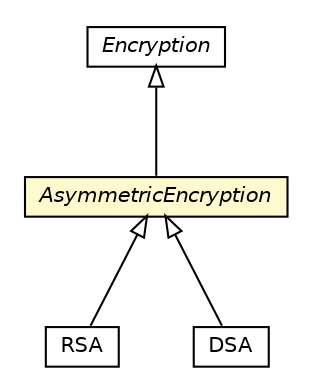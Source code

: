 #!/usr/local/bin/dot
#
# Class diagram 
# Generated by UMLGraph version R5_6-24-gf6e263 (http://www.umlgraph.org/)
#

digraph G {
	edge [fontname="Helvetica",fontsize=10,labelfontname="Helvetica",labelfontsize=10];
	node [fontname="Helvetica",fontsize=10,shape=plaintext];
	nodesep=0.25;
	ranksep=0.5;
	// org.universAAL.ontology.cryptographic.Encryption
	c67137 [label=<<table title="org.universAAL.ontology.cryptographic.Encryption" border="0" cellborder="1" cellspacing="0" cellpadding="2" port="p" href="./Encryption.html">
		<tr><td><table border="0" cellspacing="0" cellpadding="1">
<tr><td align="center" balign="center"><font face="Helvetica-Oblique"> Encryption </font></td></tr>
		</table></td></tr>
		</table>>, URL="./Encryption.html", fontname="Helvetica", fontcolor="black", fontsize=10.0];
	// org.universAAL.ontology.cryptographic.AsymmetricEncryption
	c67138 [label=<<table title="org.universAAL.ontology.cryptographic.AsymmetricEncryption" border="0" cellborder="1" cellspacing="0" cellpadding="2" port="p" bgcolor="lemonChiffon" href="./AsymmetricEncryption.html">
		<tr><td><table border="0" cellspacing="0" cellpadding="1">
<tr><td align="center" balign="center"><font face="Helvetica-Oblique"> AsymmetricEncryption </font></td></tr>
		</table></td></tr>
		</table>>, URL="./AsymmetricEncryption.html", fontname="Helvetica", fontcolor="black", fontsize=10.0];
	// org.universAAL.ontology.cryptographic.asymmetric.RSA
	c67142 [label=<<table title="org.universAAL.ontology.cryptographic.asymmetric.RSA" border="0" cellborder="1" cellspacing="0" cellpadding="2" port="p" href="./asymmetric/RSA.html">
		<tr><td><table border="0" cellspacing="0" cellpadding="1">
<tr><td align="center" balign="center"> RSA </td></tr>
		</table></td></tr>
		</table>>, URL="./asymmetric/RSA.html", fontname="Helvetica", fontcolor="black", fontsize=10.0];
	// org.universAAL.ontology.cryptographic.asymmetric.DSA
	c67143 [label=<<table title="org.universAAL.ontology.cryptographic.asymmetric.DSA" border="0" cellborder="1" cellspacing="0" cellpadding="2" port="p" href="./asymmetric/DSA.html">
		<tr><td><table border="0" cellspacing="0" cellpadding="1">
<tr><td align="center" balign="center"> DSA </td></tr>
		</table></td></tr>
		</table>>, URL="./asymmetric/DSA.html", fontname="Helvetica", fontcolor="black", fontsize=10.0];
	//org.universAAL.ontology.cryptographic.AsymmetricEncryption extends org.universAAL.ontology.cryptographic.Encryption
	c67137:p -> c67138:p [dir=back,arrowtail=empty];
	//org.universAAL.ontology.cryptographic.asymmetric.RSA extends org.universAAL.ontology.cryptographic.AsymmetricEncryption
	c67138:p -> c67142:p [dir=back,arrowtail=empty];
	//org.universAAL.ontology.cryptographic.asymmetric.DSA extends org.universAAL.ontology.cryptographic.AsymmetricEncryption
	c67138:p -> c67143:p [dir=back,arrowtail=empty];
}

